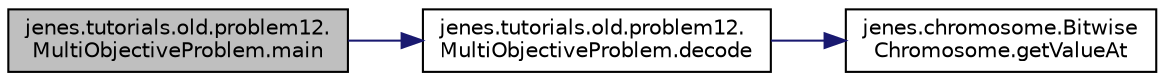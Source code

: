 digraph "jenes.tutorials.old.problem12.MultiObjectiveProblem.main"
{
  edge [fontname="Helvetica",fontsize="10",labelfontname="Helvetica",labelfontsize="10"];
  node [fontname="Helvetica",fontsize="10",shape=record];
  rankdir="LR";
  Node1 [label="jenes.tutorials.old.problem12.\lMultiObjectiveProblem.main",height=0.2,width=0.4,color="black", fillcolor="grey75", style="filled" fontcolor="black"];
  Node1 -> Node2 [color="midnightblue",fontsize="10",style="solid"];
  Node2 [label="jenes.tutorials.old.problem12.\lMultiObjectiveProblem.decode",height=0.2,width=0.4,color="black", fillcolor="white", style="filled",URL="$classjenes_1_1tutorials_1_1old_1_1problem12_1_1_multi_objective_problem.html#a793287d33c3ae22a258312881dbed2a3"];
  Node2 -> Node3 [color="midnightblue",fontsize="10",style="solid"];
  Node3 [label="jenes.chromosome.Bitwise\lChromosome.getValueAt",height=0.2,width=0.4,color="black", fillcolor="white", style="filled",URL="$classjenes_1_1chromosome_1_1_bitwise_chromosome.html#a3061d34e1f0c0faa915d4da7ea2f615c"];
}

